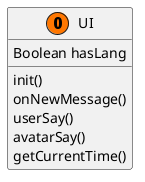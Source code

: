 @startuml
'https://plantuml.com/class-diagram

class UI << (O, #FF7700) >> {
Boolean hasLang
init()
onNewMessage()
userSay()
avatarSay()
getCurrentTime()
}

@enduml